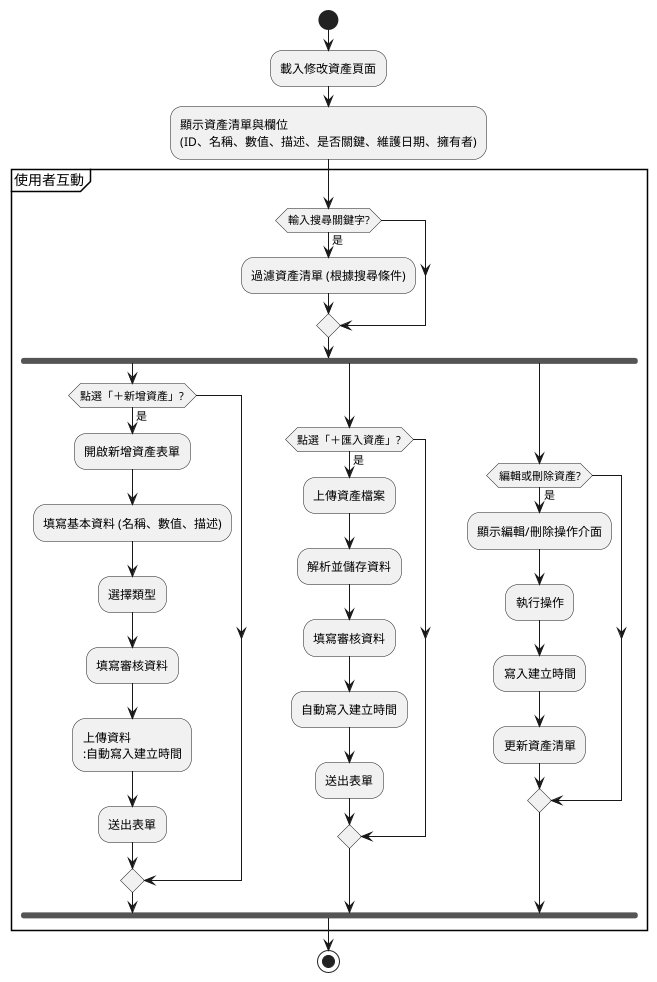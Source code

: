 @startuml edit_asset_activity

start

:載入修改資產頁面;

:顯示資產清單與欄位
(ID、名稱、數值、描述、是否關鍵、維護日期、擁有者);

partition "使用者互動" {

    if (輸入搜尋關鍵字?) then (是)
        :過濾資產清單 (根據搜尋條件);
    endif
    fork
        if (點選「＋新增資產」?) then (是)
            :開啟新增資產表單;
            :填寫基本資料 (名稱、數值、描述);
            :選擇類型;
            :填寫審核資料;
            :上傳資料
            :自動寫入建立時間;
            :送出表單;
        endif
    fork again
        if (點選「＋匯入資產」?) then (是)
            :上傳資產檔案;
            :解析並儲存資料;
            :填寫審核資料;
            :自動寫入建立時間;
            :送出表單;
        endif
    fork again
        if (編輯或刪除資產?) then (是)
            :顯示編輯/刪除操作介面;
            :執行操作;
            :寫入建立時間;
            :更新資產清單;
        endif
    end fork
}

stop

@enduml
